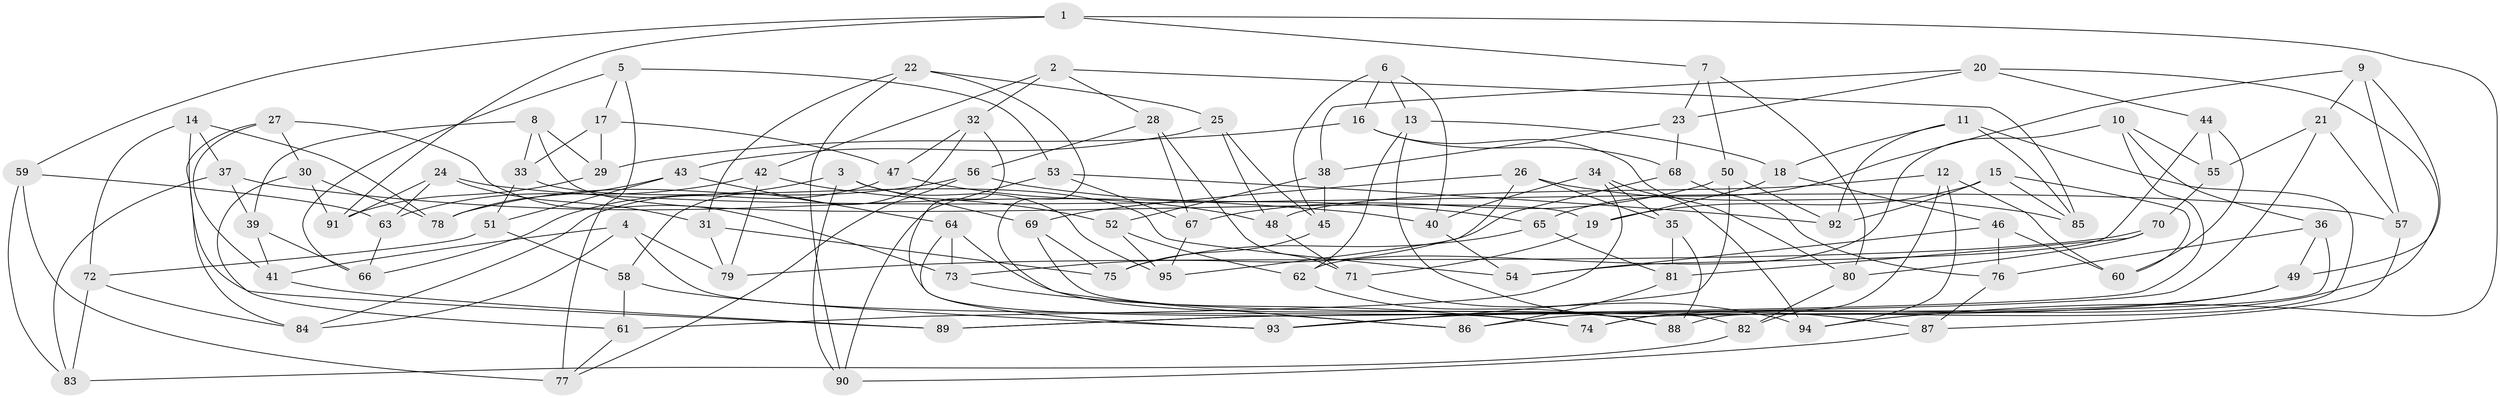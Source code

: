 // coarse degree distribution, {8: 0.14285714285714285, 14: 0.07142857142857142, 7: 0.10714285714285714, 5: 0.10714285714285714, 12: 0.03571428571428571, 9: 0.03571428571428571, 6: 0.21428571428571427, 11: 0.03571428571428571, 10: 0.07142857142857142, 4: 0.17857142857142858}
// Generated by graph-tools (version 1.1) at 2025/21/03/04/25 18:21:01]
// undirected, 95 vertices, 190 edges
graph export_dot {
graph [start="1"]
  node [color=gray90,style=filled];
  1;
  2;
  3;
  4;
  5;
  6;
  7;
  8;
  9;
  10;
  11;
  12;
  13;
  14;
  15;
  16;
  17;
  18;
  19;
  20;
  21;
  22;
  23;
  24;
  25;
  26;
  27;
  28;
  29;
  30;
  31;
  32;
  33;
  34;
  35;
  36;
  37;
  38;
  39;
  40;
  41;
  42;
  43;
  44;
  45;
  46;
  47;
  48;
  49;
  50;
  51;
  52;
  53;
  54;
  55;
  56;
  57;
  58;
  59;
  60;
  61;
  62;
  63;
  64;
  65;
  66;
  67;
  68;
  69;
  70;
  71;
  72;
  73;
  74;
  75;
  76;
  77;
  78;
  79;
  80;
  81;
  82;
  83;
  84;
  85;
  86;
  87;
  88;
  89;
  90;
  91;
  92;
  93;
  94;
  95;
  1 -- 59;
  1 -- 94;
  1 -- 91;
  1 -- 7;
  2 -- 42;
  2 -- 28;
  2 -- 85;
  2 -- 32;
  3 -- 90;
  3 -- 66;
  3 -- 95;
  3 -- 69;
  4 -- 84;
  4 -- 79;
  4 -- 74;
  4 -- 41;
  5 -- 77;
  5 -- 53;
  5 -- 17;
  5 -- 66;
  6 -- 45;
  6 -- 13;
  6 -- 40;
  6 -- 16;
  7 -- 23;
  7 -- 50;
  7 -- 80;
  8 -- 29;
  8 -- 33;
  8 -- 19;
  8 -- 39;
  9 -- 65;
  9 -- 57;
  9 -- 21;
  9 -- 49;
  10 -- 55;
  10 -- 62;
  10 -- 36;
  10 -- 89;
  11 -- 88;
  11 -- 18;
  11 -- 92;
  11 -- 85;
  12 -- 82;
  12 -- 48;
  12 -- 60;
  12 -- 94;
  13 -- 87;
  13 -- 62;
  13 -- 18;
  14 -- 72;
  14 -- 89;
  14 -- 37;
  14 -- 78;
  15 -- 60;
  15 -- 19;
  15 -- 92;
  15 -- 85;
  16 -- 80;
  16 -- 68;
  16 -- 29;
  17 -- 33;
  17 -- 29;
  17 -- 47;
  18 -- 46;
  18 -- 19;
  19 -- 71;
  20 -- 38;
  20 -- 74;
  20 -- 44;
  20 -- 23;
  21 -- 89;
  21 -- 57;
  21 -- 55;
  22 -- 31;
  22 -- 90;
  22 -- 86;
  22 -- 25;
  23 -- 38;
  23 -- 68;
  24 -- 91;
  24 -- 63;
  24 -- 57;
  24 -- 31;
  25 -- 48;
  25 -- 43;
  25 -- 45;
  26 -- 35;
  26 -- 69;
  26 -- 85;
  26 -- 95;
  27 -- 73;
  27 -- 41;
  27 -- 30;
  27 -- 84;
  28 -- 71;
  28 -- 67;
  28 -- 56;
  29 -- 91;
  30 -- 91;
  30 -- 78;
  30 -- 61;
  31 -- 79;
  31 -- 75;
  32 -- 58;
  32 -- 47;
  32 -- 86;
  33 -- 54;
  33 -- 51;
  34 -- 94;
  34 -- 61;
  34 -- 35;
  34 -- 40;
  35 -- 81;
  35 -- 88;
  36 -- 74;
  36 -- 76;
  36 -- 49;
  37 -- 40;
  37 -- 39;
  37 -- 83;
  38 -- 52;
  38 -- 45;
  39 -- 66;
  39 -- 41;
  40 -- 54;
  41 -- 89;
  42 -- 79;
  42 -- 63;
  42 -- 52;
  43 -- 51;
  43 -- 78;
  43 -- 64;
  44 -- 54;
  44 -- 55;
  44 -- 60;
  45 -- 75;
  46 -- 76;
  46 -- 54;
  46 -- 60;
  47 -- 84;
  47 -- 48;
  48 -- 71;
  49 -- 93;
  49 -- 86;
  50 -- 93;
  50 -- 67;
  50 -- 92;
  51 -- 72;
  51 -- 58;
  52 -- 62;
  52 -- 95;
  53 -- 67;
  53 -- 90;
  53 -- 92;
  55 -- 70;
  56 -- 77;
  56 -- 78;
  56 -- 65;
  57 -- 87;
  58 -- 61;
  58 -- 93;
  59 -- 77;
  59 -- 83;
  59 -- 63;
  61 -- 77;
  62 -- 88;
  63 -- 66;
  64 -- 93;
  64 -- 88;
  64 -- 73;
  65 -- 75;
  65 -- 81;
  67 -- 95;
  68 -- 73;
  68 -- 76;
  69 -- 82;
  69 -- 75;
  70 -- 79;
  70 -- 81;
  70 -- 80;
  71 -- 94;
  72 -- 83;
  72 -- 84;
  73 -- 74;
  76 -- 87;
  80 -- 82;
  81 -- 86;
  82 -- 83;
  87 -- 90;
}
